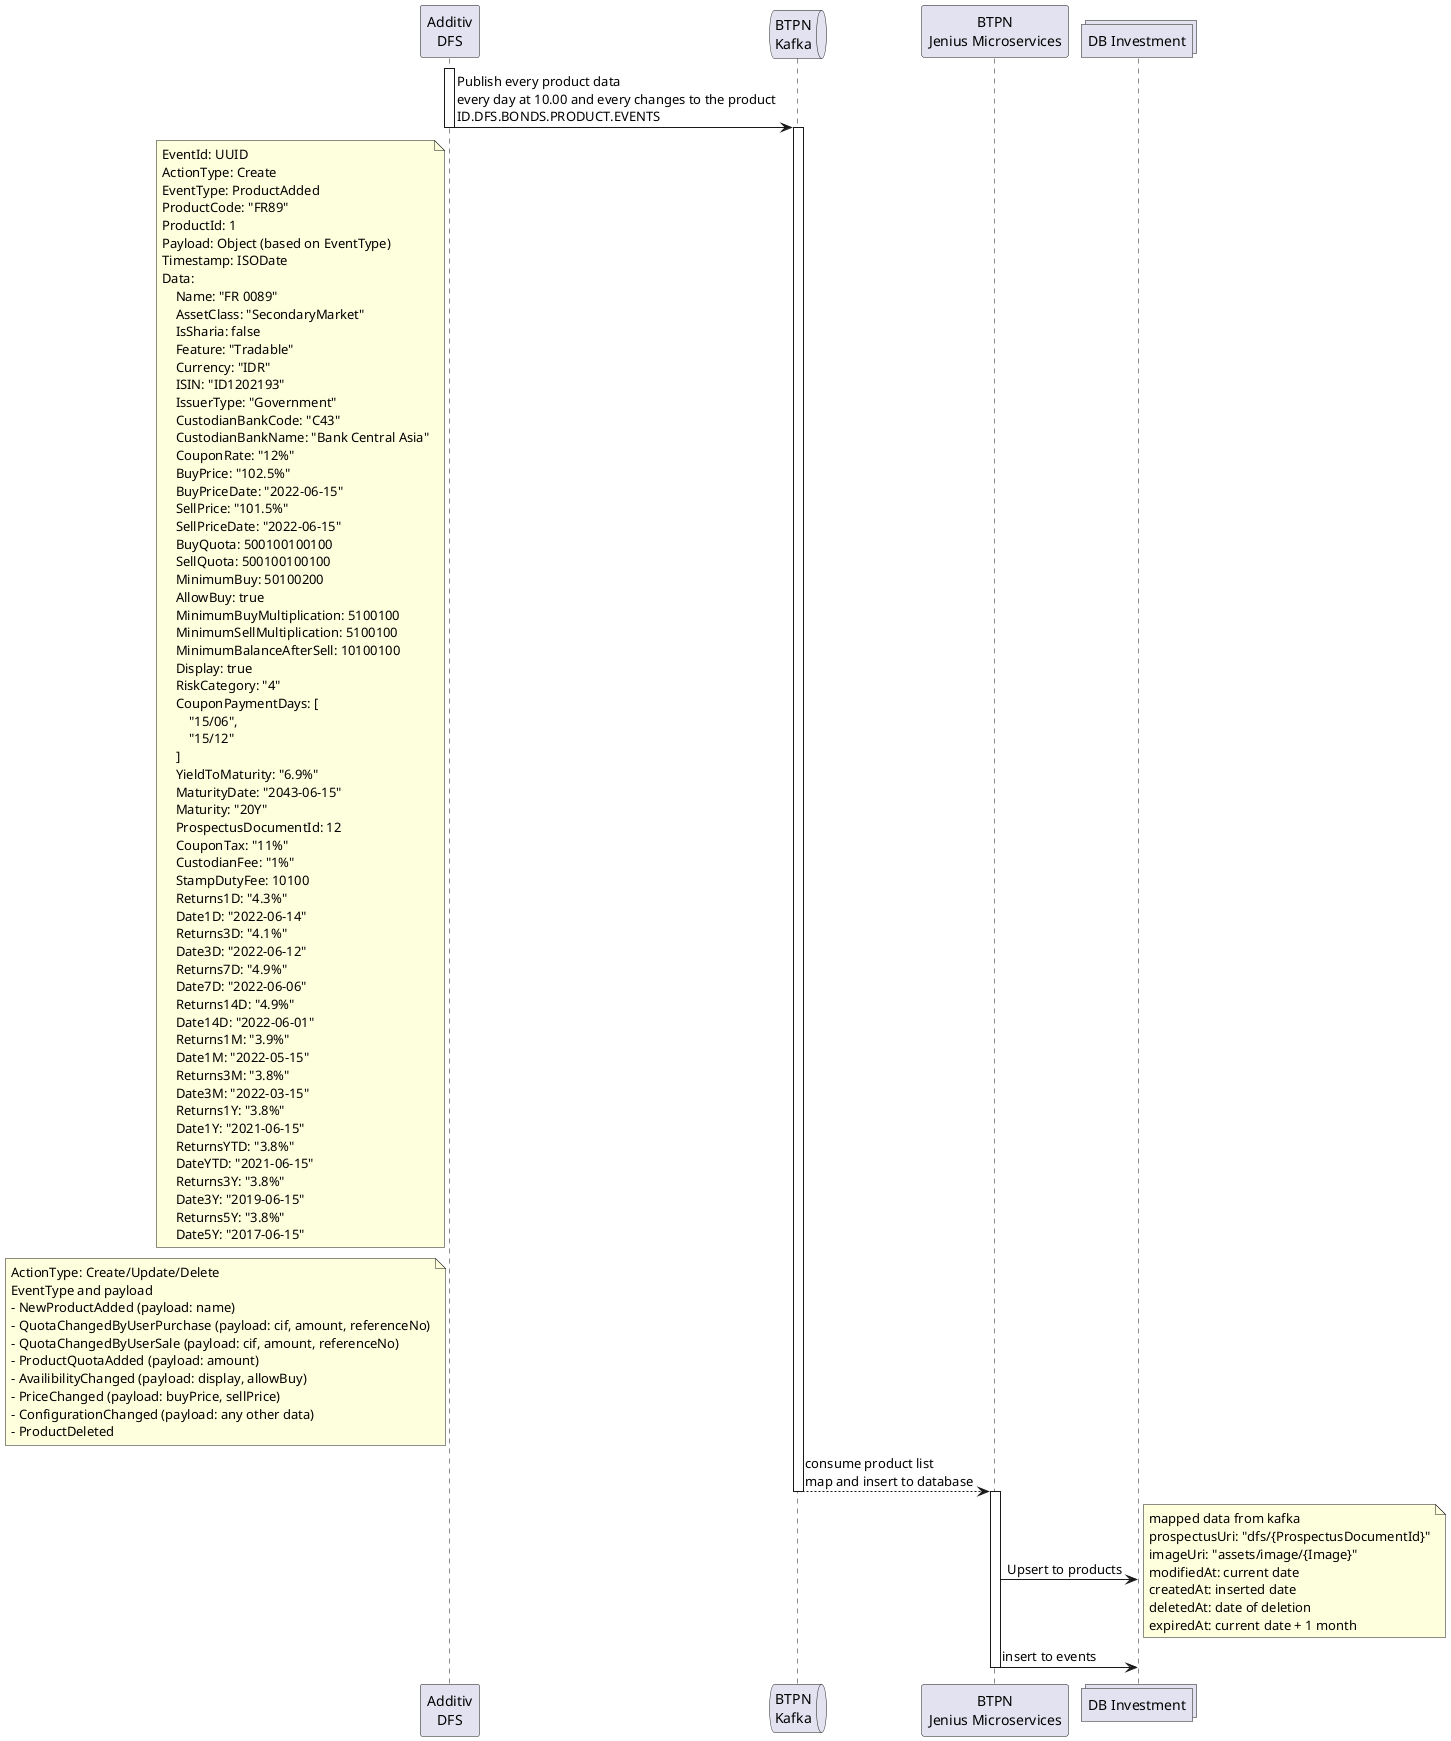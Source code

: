 @startuml products
participant "Additiv\nDFS" as dfs
queue "BTPN\nKafka" as kafka
participant "BTPN\nJenius Microservices" as ms
collections "DB Investment" as db

activate dfs
dfs -> kafka: Publish every product data\nevery day at 10.00 and every changes to the product\nID.DFS.BONDS.PRODUCT.EVENTS
note left of dfs
EventId: UUID
ActionType: Create
EventType: ProductAdded
ProductCode: "FR89"
ProductId: 1
Payload: Object (based on EventType)
Timestamp: ISODate
Data:
    Name: "FR 0089"
    AssetClass: "SecondaryMarket"
    IsSharia: false
    Feature: "Tradable"
    Currency: "IDR"
    ISIN: "ID1202193"
    IssuerType: "Government"
    CustodianBankCode: "C43"
    CustodianBankName: "Bank Central Asia"
    CouponRate: "12%"
    BuyPrice: "102.5%"
    BuyPriceDate: "2022-06-15"
    SellPrice: "101.5%"
    SellPriceDate: "2022-06-15"
    BuyQuota: 500100100100
    SellQuota: 500100100100
    MinimumBuy: 50100200
    AllowBuy: true
    MinimumBuyMultiplication: 5100100
    MinimumSellMultiplication: 5100100
    MinimumBalanceAfterSell: 10100100
    Display: true
    RiskCategory: "4"
    CouponPaymentDays: [
        "15/06",
        "15/12"
    ]
    YieldToMaturity: "6.9%"
    MaturityDate: "2043-06-15"
    Maturity: "20Y"
    ProspectusDocumentId: 12
    CouponTax: "11%"
    CustodianFee: "1%"
    StampDutyFee: 10100
    Returns1D: "4.3%"
    Date1D: "2022-06-14"
    Returns3D: "4.1%"
    Date3D: "2022-06-12"
    Returns7D: "4.9%"
    Date7D: "2022-06-06"
    Returns14D: "4.9%"
    Date14D: "2022-06-01"
    Returns1M: "3.9%"
    Date1M: "2022-05-15"
    Returns3M: "3.8%"
    Date3M: "2022-03-15"
    Returns1Y: "3.8%"
    Date1Y: "2021-06-15"
    ReturnsYTD: "3.8%"
    DateYTD: "2021-06-15"
    Returns3Y: "3.8%"
    Date3Y: "2019-06-15"
    Returns5Y: "3.8%"
    Date5Y: "2017-06-15"
end note
note left of dfs
ActionType: Create/Update/Delete
EventType and payload
- NewProductAdded (payload: name)
- QuotaChangedByUserPurchase (payload: cif, amount, referenceNo)
- QuotaChangedByUserSale (payload: cif, amount, referenceNo)
- ProductQuotaAdded (payload: amount)
- AvailibilityChanged (payload: display, allowBuy)
- PriceChanged (payload: buyPrice, sellPrice)
- ConfigurationChanged (payload: any other data)
- ProductDeleted
end note
deactivate dfs
activate kafka
kafka --> ms: consume product list\nmap and insert to database
deactivate kafka
activate ms
ms -> db: Upsert to products
note right
mapped data from kafka
prospectusUri: "dfs/{ProspectusDocumentId}"
imageUri: "assets/image/{Image}"
modifiedAt: current date
createdAt: inserted date
deletedAt: date of deletion
expiredAt: current date + 1 month
end note
ms -> db: insert to events
deactivate ms

@enduml